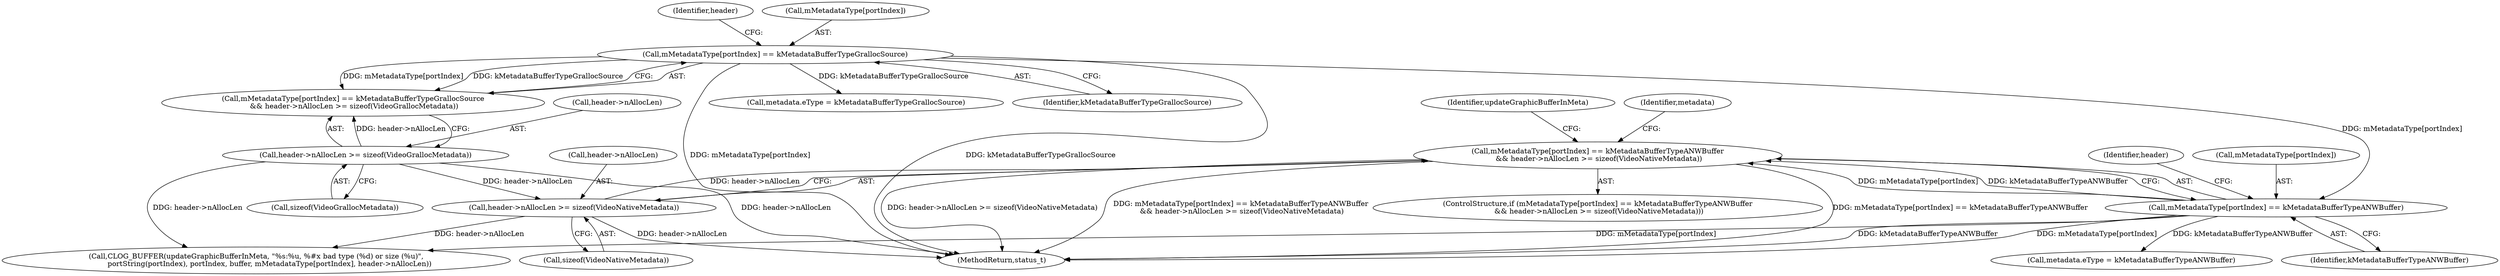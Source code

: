 digraph "0_Android_b351eabb428c7ca85a34513c64601f437923d576_10@API" {
"1000176" [label="(Call,mMetadataType[portIndex] == kMetadataBufferTypeANWBuffer\n && header->nAllocLen >= sizeof(VideoNativeMetadata))"];
"1000177" [label="(Call,mMetadataType[portIndex] == kMetadataBufferTypeANWBuffer)"];
"1000136" [label="(Call,mMetadataType[portIndex] == kMetadataBufferTypeGrallocSource)"];
"1000182" [label="(Call,header->nAllocLen >= sizeof(VideoNativeMetadata))"];
"1000141" [label="(Call,header->nAllocLen >= sizeof(VideoGrallocMetadata))"];
"1000135" [label="(Call,mMetadataType[portIndex] == kMetadataBufferTypeGrallocSource\n && header->nAllocLen >= sizeof(VideoGrallocMetadata))"];
"1000157" [label="(Call,metadata.eType = kMetadataBufferTypeGrallocSource)"];
"1000198" [label="(Call,metadata.eType = kMetadataBufferTypeANWBuffer)"];
"1000191" [label="(Identifier,metadata)"];
"1000175" [label="(ControlStructure,if (mMetadataType[portIndex] == kMetadataBufferTypeANWBuffer\n && header->nAllocLen >= sizeof(VideoNativeMetadata)))"];
"1000142" [label="(Call,header->nAllocLen)"];
"1000176" [label="(Call,mMetadataType[portIndex] == kMetadataBufferTypeANWBuffer\n && header->nAllocLen >= sizeof(VideoNativeMetadata))"];
"1000177" [label="(Call,mMetadataType[portIndex] == kMetadataBufferTypeANWBuffer)"];
"1000136" [label="(Call,mMetadataType[portIndex] == kMetadataBufferTypeGrallocSource)"];
"1000140" [label="(Identifier,kMetadataBufferTypeGrallocSource)"];
"1000143" [label="(Identifier,header)"];
"1000181" [label="(Identifier,kMetadataBufferTypeANWBuffer)"];
"1000184" [label="(Identifier,header)"];
"1000178" [label="(Call,mMetadataType[portIndex])"];
"1000182" [label="(Call,header->nAllocLen >= sizeof(VideoNativeMetadata))"];
"1000222" [label="(Identifier,updateGraphicBufferInMeta)"];
"1000141" [label="(Call,header->nAllocLen >= sizeof(VideoGrallocMetadata))"];
"1000186" [label="(Call,sizeof(VideoNativeMetadata))"];
"1000145" [label="(Call,sizeof(VideoGrallocMetadata))"];
"1000183" [label="(Call,header->nAllocLen)"];
"1000253" [label="(MethodReturn,status_t)"];
"1000221" [label="(Call,CLOG_BUFFER(updateGraphicBufferInMeta, \"%s:%u, %#x bad type (%d) or size (%u)\",\n            portString(portIndex), portIndex, buffer, mMetadataType[portIndex], header->nAllocLen))"];
"1000137" [label="(Call,mMetadataType[portIndex])"];
"1000176" -> "1000175"  [label="AST: "];
"1000176" -> "1000177"  [label="CFG: "];
"1000176" -> "1000182"  [label="CFG: "];
"1000177" -> "1000176"  [label="AST: "];
"1000182" -> "1000176"  [label="AST: "];
"1000191" -> "1000176"  [label="CFG: "];
"1000222" -> "1000176"  [label="CFG: "];
"1000176" -> "1000253"  [label="DDG: header->nAllocLen >= sizeof(VideoNativeMetadata)"];
"1000176" -> "1000253"  [label="DDG: mMetadataType[portIndex] == kMetadataBufferTypeANWBuffer\n && header->nAllocLen >= sizeof(VideoNativeMetadata)"];
"1000176" -> "1000253"  [label="DDG: mMetadataType[portIndex] == kMetadataBufferTypeANWBuffer"];
"1000177" -> "1000176"  [label="DDG: mMetadataType[portIndex]"];
"1000177" -> "1000176"  [label="DDG: kMetadataBufferTypeANWBuffer"];
"1000182" -> "1000176"  [label="DDG: header->nAllocLen"];
"1000177" -> "1000181"  [label="CFG: "];
"1000178" -> "1000177"  [label="AST: "];
"1000181" -> "1000177"  [label="AST: "];
"1000184" -> "1000177"  [label="CFG: "];
"1000177" -> "1000253"  [label="DDG: kMetadataBufferTypeANWBuffer"];
"1000177" -> "1000253"  [label="DDG: mMetadataType[portIndex]"];
"1000136" -> "1000177"  [label="DDG: mMetadataType[portIndex]"];
"1000177" -> "1000198"  [label="DDG: kMetadataBufferTypeANWBuffer"];
"1000177" -> "1000221"  [label="DDG: mMetadataType[portIndex]"];
"1000136" -> "1000135"  [label="AST: "];
"1000136" -> "1000140"  [label="CFG: "];
"1000137" -> "1000136"  [label="AST: "];
"1000140" -> "1000136"  [label="AST: "];
"1000143" -> "1000136"  [label="CFG: "];
"1000135" -> "1000136"  [label="CFG: "];
"1000136" -> "1000253"  [label="DDG: kMetadataBufferTypeGrallocSource"];
"1000136" -> "1000253"  [label="DDG: mMetadataType[portIndex]"];
"1000136" -> "1000135"  [label="DDG: mMetadataType[portIndex]"];
"1000136" -> "1000135"  [label="DDG: kMetadataBufferTypeGrallocSource"];
"1000136" -> "1000157"  [label="DDG: kMetadataBufferTypeGrallocSource"];
"1000182" -> "1000186"  [label="CFG: "];
"1000183" -> "1000182"  [label="AST: "];
"1000186" -> "1000182"  [label="AST: "];
"1000182" -> "1000253"  [label="DDG: header->nAllocLen"];
"1000141" -> "1000182"  [label="DDG: header->nAllocLen"];
"1000182" -> "1000221"  [label="DDG: header->nAllocLen"];
"1000141" -> "1000135"  [label="AST: "];
"1000141" -> "1000145"  [label="CFG: "];
"1000142" -> "1000141"  [label="AST: "];
"1000145" -> "1000141"  [label="AST: "];
"1000135" -> "1000141"  [label="CFG: "];
"1000141" -> "1000253"  [label="DDG: header->nAllocLen"];
"1000141" -> "1000135"  [label="DDG: header->nAllocLen"];
"1000141" -> "1000221"  [label="DDG: header->nAllocLen"];
}
